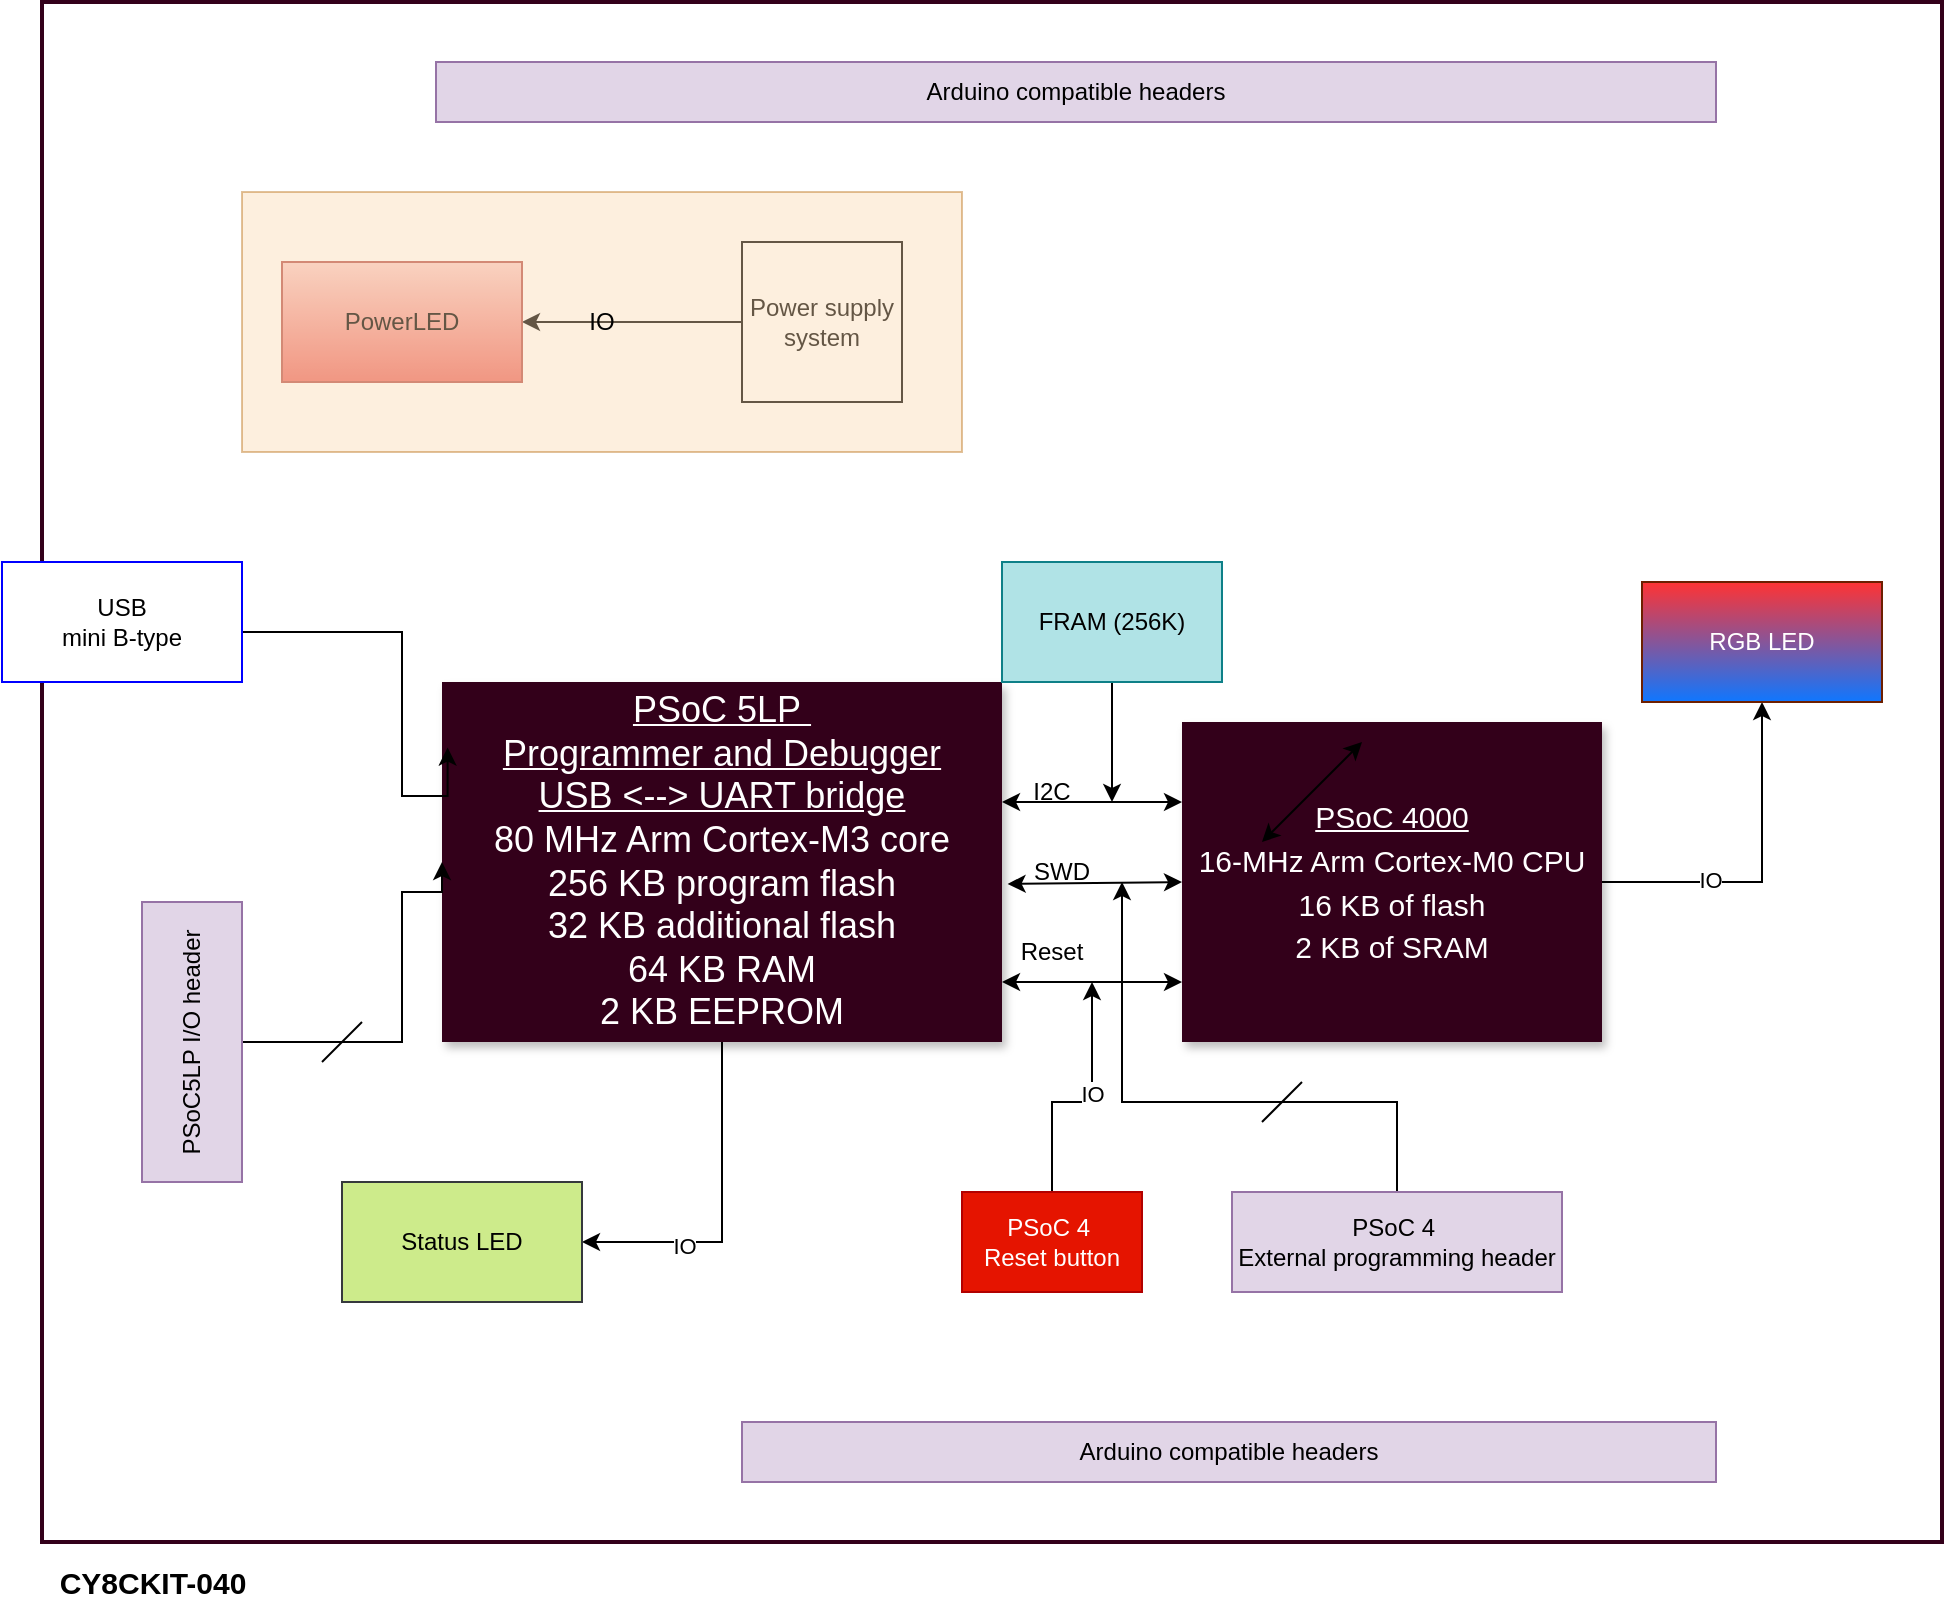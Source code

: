<mxfile version="17.4.0" type="device"><diagram name="week2_HW_BD" id="yVX0ufdin4nox9WBfCRm"><mxGraphModel dx="1902" dy="1106" grid="1" gridSize="10" guides="1" tooltips="1" connect="1" arrows="1" fold="1" page="1" pageScale="1.5" pageWidth="1169" pageHeight="826" background="none" math="0" shadow="0"><root><mxCell id="bPBNqEUvW-ROEOo-as2--0" style=";html=1;"/><mxCell id="bPBNqEUvW-ROEOo-as2--1" style=";html=1;" parent="bPBNqEUvW-ROEOo-as2--0"/><mxCell id="bPBNqEUvW-ROEOo-as2--20" value="" style="rounded=0;whiteSpace=wrap;html=1;fontSize=14;fontColor=#FFFFFF;strokeColor=#33001A;fillColor=#FFFFFF;strokeWidth=2;" parent="bPBNqEUvW-ROEOo-as2--1" vertex="1"><mxGeometry x="360" y="240" width="950" height="770" as="geometry"/></mxCell><mxCell id="9E1-jaqKHr2hUYHqNhQ0-15" style="edgeStyle=orthogonalEdgeStyle;rounded=0;orthogonalLoop=1;jettySize=auto;html=1;" parent="bPBNqEUvW-ROEOo-as2--1" source="9E1-jaqKHr2hUYHqNhQ0-0" target="9E1-jaqKHr2hUYHqNhQ0-6" edge="1"><mxGeometry relative="1" as="geometry"/></mxCell><mxCell id="L8zj56QMPCxKXli4f4BI-2" value="IO" style="edgeLabel;html=1;align=center;verticalAlign=middle;resizable=0;points=[];" parent="9E1-jaqKHr2hUYHqNhQ0-15" vertex="1" connectable="0"><mxGeometry x="-0.364" y="1" relative="1" as="geometry"><mxPoint as="offset"/></mxGeometry></mxCell><mxCell id="9E1-jaqKHr2hUYHqNhQ0-0" value="&lt;u style=&quot;color: rgb(255 , 255 , 255)&quot;&gt;&lt;span style=&quot;font-size: 15px&quot;&gt;PSoC 4000&lt;/span&gt;&lt;/u&gt;&lt;br style=&quot;color: rgb(255 , 255 , 255)&quot;&gt;&lt;div style=&quot;color: rgb(255 , 255 , 255)&quot;&gt;&lt;span style=&quot;font-size: 15px&quot;&gt;16-MHz Arm Cortex-M0 CPU&lt;/span&gt;&lt;/div&gt;&lt;div style=&quot;color: rgb(255 , 255 , 255)&quot;&gt;&lt;span style=&quot;font-size: 15px&quot;&gt;16 KB of flash&lt;/span&gt;&lt;/div&gt;&lt;div style=&quot;color: rgb(255 , 255 , 255)&quot;&gt;&lt;span style=&quot;font-size: 15px&quot;&gt;2 KB of SRAM&lt;/span&gt;&lt;/div&gt;" style="whiteSpace=wrap;html=1;shadow=1;fontSize=18;fillColor=#33001A;strokeColor=none;" parent="bPBNqEUvW-ROEOo-as2--1" vertex="1"><mxGeometry x="930" y="600" width="210" height="160" as="geometry"/></mxCell><mxCell id="9E1-jaqKHr2hUYHqNhQ0-20" style="edgeStyle=orthogonalEdgeStyle;rounded=0;orthogonalLoop=1;jettySize=auto;html=1;entryX=1;entryY=0.5;entryDx=0;entryDy=0;exitX=0.5;exitY=1;exitDx=0;exitDy=0;" parent="bPBNqEUvW-ROEOo-as2--1" source="9E1-jaqKHr2hUYHqNhQ0-1" target="9E1-jaqKHr2hUYHqNhQ0-16" edge="1"><mxGeometry relative="1" as="geometry"/></mxCell><mxCell id="L8zj56QMPCxKXli4f4BI-0" value="IO" style="edgeLabel;html=1;align=center;verticalAlign=middle;resizable=0;points=[];" parent="9E1-jaqKHr2hUYHqNhQ0-20" vertex="1" connectable="0"><mxGeometry x="0.405" y="2" relative="1" as="geometry"><mxPoint as="offset"/></mxGeometry></mxCell><mxCell id="9E1-jaqKHr2hUYHqNhQ0-1" value="&lt;font color=&quot;#ffffff&quot;&gt;&lt;u&gt;PSoC 5LP&amp;nbsp;&lt;br&gt;Programmer and Debugger&lt;br&gt;USB &amp;lt;--&amp;gt; UART bridge&lt;/u&gt;&lt;br&gt;&lt;div&gt;80 MHz Arm Cortex-M3 core&lt;/div&gt;&lt;div&gt;256 KB program flash&lt;/div&gt;&lt;div&gt;32 KB additional flash&lt;/div&gt;&lt;div&gt;64 KB RAM&lt;/div&gt;&lt;div&gt;2 KB EEPROM&lt;/div&gt;&lt;/font&gt;" style="whiteSpace=wrap;html=1;shadow=1;fontSize=18;fillColor=#33001A;strokeColor=none;" parent="bPBNqEUvW-ROEOo-as2--1" vertex="1"><mxGeometry x="560" y="580" width="280" height="180" as="geometry"/></mxCell><mxCell id="9E1-jaqKHr2hUYHqNhQ0-2" value="" style="endArrow=classic;startArrow=classic;html=1;rounded=0;" parent="bPBNqEUvW-ROEOo-as2--1" edge="1"><mxGeometry width="50" height="50" relative="1" as="geometry"><mxPoint x="970" y="660" as="sourcePoint"/><mxPoint x="1020" y="610" as="targetPoint"/></mxGeometry></mxCell><mxCell id="9E1-jaqKHr2hUYHqNhQ0-5" value="" style="endArrow=classic;startArrow=classic;html=1;rounded=0;exitX=1.01;exitY=0.561;exitDx=0;exitDy=0;entryX=0;entryY=0.5;entryDx=0;entryDy=0;exitPerimeter=0;" parent="bPBNqEUvW-ROEOo-as2--1" source="9E1-jaqKHr2hUYHqNhQ0-1" target="9E1-jaqKHr2hUYHqNhQ0-0" edge="1"><mxGeometry width="50" height="50" relative="1" as="geometry"><mxPoint x="970" y="660" as="sourcePoint"/><mxPoint x="1020" y="610" as="targetPoint"/></mxGeometry></mxCell><mxCell id="9E1-jaqKHr2hUYHqNhQ0-6" value="RGB LED" style="rounded=0;whiteSpace=wrap;html=1;fillColor=#FF3333;strokeColor=#6D1F00;fontColor=#ffffff;gradientColor=#0F77FF;" parent="bPBNqEUvW-ROEOo-as2--1" vertex="1"><mxGeometry x="1160" y="530" width="120" height="60" as="geometry"/></mxCell><mxCell id="9E1-jaqKHr2hUYHqNhQ0-12" style="edgeStyle=orthogonalEdgeStyle;rounded=0;orthogonalLoop=1;jettySize=auto;html=1;" parent="bPBNqEUvW-ROEOo-as2--1" source="9E1-jaqKHr2hUYHqNhQ0-7" edge="1"><mxGeometry relative="1" as="geometry"><mxPoint x="885" y="730" as="targetPoint"/><Array as="points"><mxPoint x="865" y="790"/><mxPoint x="885" y="790"/></Array></mxGeometry></mxCell><mxCell id="L8zj56QMPCxKXli4f4BI-1" value="IO" style="edgeLabel;html=1;align=center;verticalAlign=middle;resizable=0;points=[];" parent="9E1-jaqKHr2hUYHqNhQ0-12" vertex="1" connectable="0"><mxGeometry x="0.104" relative="1" as="geometry"><mxPoint as="offset"/></mxGeometry></mxCell><mxCell id="9E1-jaqKHr2hUYHqNhQ0-7" value="PSoC 4&amp;nbsp;&lt;br&gt;Reset button" style="rounded=0;whiteSpace=wrap;html=1;fillColor=#e51400;fontColor=#ffffff;strokeColor=#B20000;" parent="bPBNqEUvW-ROEOo-as2--1" vertex="1"><mxGeometry x="820" y="835" width="90" height="50" as="geometry"/></mxCell><mxCell id="9E1-jaqKHr2hUYHqNhQ0-14" style="edgeStyle=orthogonalEdgeStyle;rounded=0;orthogonalLoop=1;jettySize=auto;html=1;exitX=1;exitY=0.5;exitDx=0;exitDy=0;entryX=0.01;entryY=0.182;entryDx=0;entryDy=0;entryPerimeter=0;" parent="bPBNqEUvW-ROEOo-as2--1" source="9E1-jaqKHr2hUYHqNhQ0-8" target="9E1-jaqKHr2hUYHqNhQ0-1" edge="1"><mxGeometry relative="1" as="geometry"><Array as="points"><mxPoint x="540" y="555"/><mxPoint x="540" y="637"/></Array></mxGeometry></mxCell><mxCell id="9E1-jaqKHr2hUYHqNhQ0-8" value="USB&lt;br&gt;mini B-type" style="rounded=0;whiteSpace=wrap;html=1;strokeColor=#0000FF;" parent="bPBNqEUvW-ROEOo-as2--1" vertex="1"><mxGeometry x="340" y="520" width="120" height="60" as="geometry"/></mxCell><mxCell id="9E1-jaqKHr2hUYHqNhQ0-9" value="" style="endArrow=classic;startArrow=classic;html=1;rounded=0;exitX=1;exitY=0.5;exitDx=0;exitDy=0;entryX=0;entryY=0.5;entryDx=0;entryDy=0;" parent="bPBNqEUvW-ROEOo-as2--1" edge="1"><mxGeometry width="50" height="50" relative="1" as="geometry"><mxPoint x="840" y="730" as="sourcePoint"/><mxPoint x="930" y="730" as="targetPoint"/></mxGeometry></mxCell><mxCell id="9E1-jaqKHr2hUYHqNhQ0-13" style="edgeStyle=orthogonalEdgeStyle;rounded=0;orthogonalLoop=1;jettySize=auto;html=1;exitX=0.5;exitY=1;exitDx=0;exitDy=0;" parent="bPBNqEUvW-ROEOo-as2--1" source="9E1-jaqKHr2hUYHqNhQ0-10" edge="1"><mxGeometry relative="1" as="geometry"><mxPoint x="895" y="640" as="targetPoint"/></mxGeometry></mxCell><mxCell id="9E1-jaqKHr2hUYHqNhQ0-10" value="FRAM (256K)" style="rounded=0;whiteSpace=wrap;html=1;fillColor=#b0e3e6;strokeColor=#0e8088;" parent="bPBNqEUvW-ROEOo-as2--1" vertex="1"><mxGeometry x="840" y="520" width="110" height="60" as="geometry"/></mxCell><mxCell id="9E1-jaqKHr2hUYHqNhQ0-11" value="" style="endArrow=classic;startArrow=classic;html=1;rounded=0;exitX=1;exitY=0.5;exitDx=0;exitDy=0;entryX=0;entryY=0.5;entryDx=0;entryDy=0;" parent="bPBNqEUvW-ROEOo-as2--1" edge="1"><mxGeometry width="50" height="50" relative="1" as="geometry"><mxPoint x="840" y="640" as="sourcePoint"/><mxPoint x="930" y="640" as="targetPoint"/></mxGeometry></mxCell><mxCell id="9E1-jaqKHr2hUYHqNhQ0-16" value="Status LED" style="rounded=0;whiteSpace=wrap;html=1;fillColor=#cdeb8b;strokeColor=#36393d;" parent="bPBNqEUvW-ROEOo-as2--1" vertex="1"><mxGeometry x="510" y="830" width="120" height="60" as="geometry"/></mxCell><mxCell id="9E1-jaqKHr2hUYHqNhQ0-22" value="Arduino compatible headers" style="rounded=0;whiteSpace=wrap;html=1;fillColor=#e1d5e7;strokeColor=#9673a6;" parent="bPBNqEUvW-ROEOo-as2--1" vertex="1"><mxGeometry x="557" y="270" width="640" height="30" as="geometry"/></mxCell><mxCell id="9E1-jaqKHr2hUYHqNhQ0-23" value="Arduino compatible headers" style="rounded=0;whiteSpace=wrap;html=1;fillColor=#e1d5e7;strokeColor=#9673a6;" parent="bPBNqEUvW-ROEOo-as2--1" vertex="1"><mxGeometry x="710" y="950" width="487" height="30" as="geometry"/></mxCell><mxCell id="9E1-jaqKHr2hUYHqNhQ0-26" style="edgeStyle=orthogonalEdgeStyle;rounded=0;orthogonalLoop=1;jettySize=auto;html=1;entryX=0;entryY=0.5;entryDx=0;entryDy=0;" parent="bPBNqEUvW-ROEOo-as2--1" source="9E1-jaqKHr2hUYHqNhQ0-24" target="9E1-jaqKHr2hUYHqNhQ0-1" edge="1"><mxGeometry relative="1" as="geometry"><Array as="points"><mxPoint x="540" y="760"/><mxPoint x="540" y="685"/></Array></mxGeometry></mxCell><mxCell id="9E1-jaqKHr2hUYHqNhQ0-24" value="PSoC5LP I/O header" style="rounded=0;whiteSpace=wrap;html=1;horizontal=0;fillColor=#e1d5e7;strokeColor=#9673a6;" parent="bPBNqEUvW-ROEOo-as2--1" vertex="1"><mxGeometry x="410" y="690" width="50" height="140" as="geometry"/></mxCell><mxCell id="9E1-jaqKHr2hUYHqNhQ0-29" style="edgeStyle=orthogonalEdgeStyle;rounded=0;orthogonalLoop=1;jettySize=auto;html=1;exitX=0.5;exitY=0;exitDx=0;exitDy=0;" parent="bPBNqEUvW-ROEOo-as2--1" source="9E1-jaqKHr2hUYHqNhQ0-27" edge="1"><mxGeometry relative="1" as="geometry"><mxPoint x="900" y="680" as="targetPoint"/><Array as="points"><mxPoint x="1038" y="790"/><mxPoint x="900" y="790"/><mxPoint x="900" y="683"/></Array></mxGeometry></mxCell><mxCell id="9E1-jaqKHr2hUYHqNhQ0-27" value="PSoC 4&amp;nbsp;&lt;br&gt;External programming header" style="rounded=0;whiteSpace=wrap;html=1;fillColor=#e1d5e7;strokeColor=#9673a6;" parent="bPBNqEUvW-ROEOo-as2--1" vertex="1"><mxGeometry x="955" y="835" width="165" height="50" as="geometry"/></mxCell><mxCell id="9E1-jaqKHr2hUYHqNhQ0-33" style="edgeStyle=orthogonalEdgeStyle;rounded=0;orthogonalLoop=1;jettySize=auto;html=1;entryX=1;entryY=0.5;entryDx=0;entryDy=0;" parent="bPBNqEUvW-ROEOo-as2--1" source="9E1-jaqKHr2hUYHqNhQ0-30" target="9E1-jaqKHr2hUYHqNhQ0-31" edge="1"><mxGeometry relative="1" as="geometry"/></mxCell><mxCell id="9E1-jaqKHr2hUYHqNhQ0-30" value="Power supply system" style="whiteSpace=wrap;html=1;aspect=fixed;" parent="bPBNqEUvW-ROEOo-as2--1" vertex="1"><mxGeometry x="710" y="360" width="80" height="80" as="geometry"/></mxCell><mxCell id="9E1-jaqKHr2hUYHqNhQ0-31" value="PowerLED" style="rounded=0;whiteSpace=wrap;html=1;fillColor=#f8cecc;strokeColor=#b85450;gradientColor=#ea6b66;" parent="bPBNqEUvW-ROEOo-as2--1" vertex="1"><mxGeometry x="480" y="370" width="120" height="60" as="geometry"/></mxCell><mxCell id="9E1-jaqKHr2hUYHqNhQ0-35" value="IO" style="rounded=0;whiteSpace=wrap;html=1;fillColor=#fad7ac;strokeColor=#b46504;gradientColor=none;opacity=40;" parent="bPBNqEUvW-ROEOo-as2--1" vertex="1"><mxGeometry x="460" y="335" width="360" height="130" as="geometry"/></mxCell><mxCell id="9E1-jaqKHr2hUYHqNhQ0-37" value="CY8CKIT-040" style="text;html=1;align=center;verticalAlign=middle;resizable=0;points=[];autosize=1;strokeColor=none;fillColor=none;fontSize=15;fontStyle=1" parent="bPBNqEUvW-ROEOo-as2--1" vertex="1"><mxGeometry x="360" y="1020" width="110" height="20" as="geometry"/></mxCell><mxCell id="Z9cTXy0f4QTF3HtcefyR-0" value="I2C" style="text;html=1;strokeColor=none;fillColor=none;align=center;verticalAlign=middle;whiteSpace=wrap;rounded=0;" parent="bPBNqEUvW-ROEOo-as2--1" vertex="1"><mxGeometry x="835" y="620" width="60" height="30" as="geometry"/></mxCell><mxCell id="Z9cTXy0f4QTF3HtcefyR-1" value="SWD&lt;span style=&quot;color: rgba(0 , 0 , 0 , 0) ; font-family: monospace ; font-size: 0px&quot;&gt;el%3E%3Croot%3E%3CmxCell%20id%3D%220%22%2F%3E%3CmxCell%20id%3D%221%22%20parent%3D%220%22%2F%3E%3CmxCell%20id%3D%222%22%20value%3D%22I2C%22%20style%3D%22text%3Bhtml%3D1%3BstrokeColor%3Dnone%3BfillColor%3Dnone%3Balign%3Dcenter%3BverticalAlign%3Dmiddle%3BwhiteSpace%3Dwrap%3Brounded%3D0%3B%22%20vertex%3D%221%22%20parent%3D%221%22%3E%3CmxGeometry%20x%3D%22830%22%20y%3D%22619%22%20width%3D%2260%22%20height%3D%2230%22%20as%3D%22geometry%22%2F%3E%3C%2FmxCell%3E%3C%2Froot%3E%3C%2FmxGraphModel%3E&lt;/span&gt;" style="text;html=1;strokeColor=none;fillColor=none;align=center;verticalAlign=middle;whiteSpace=wrap;rounded=0;" parent="bPBNqEUvW-ROEOo-as2--1" vertex="1"><mxGeometry x="840" y="660" width="60" height="30" as="geometry"/></mxCell><mxCell id="Z9cTXy0f4QTF3HtcefyR-2" value="Reset" style="text;html=1;strokeColor=none;fillColor=none;align=center;verticalAlign=middle;whiteSpace=wrap;rounded=0;" parent="bPBNqEUvW-ROEOo-as2--1" vertex="1"><mxGeometry x="835" y="700" width="60" height="30" as="geometry"/></mxCell><mxCell id="L8zj56QMPCxKXli4f4BI-4" value="" style="endArrow=none;html=1;rounded=0;" parent="bPBNqEUvW-ROEOo-as2--1" edge="1"><mxGeometry width="50" height="50" relative="1" as="geometry"><mxPoint x="970" y="800" as="sourcePoint"/><mxPoint x="990" y="780" as="targetPoint"/></mxGeometry></mxCell><mxCell id="L8zj56QMPCxKXli4f4BI-5" value="" style="endArrow=none;html=1;rounded=0;" parent="bPBNqEUvW-ROEOo-as2--1" edge="1"><mxGeometry width="50" height="50" relative="1" as="geometry"><mxPoint x="500" y="770" as="sourcePoint"/><mxPoint x="520" y="750" as="targetPoint"/></mxGeometry></mxCell></root></mxGraphModel></diagram></mxfile>